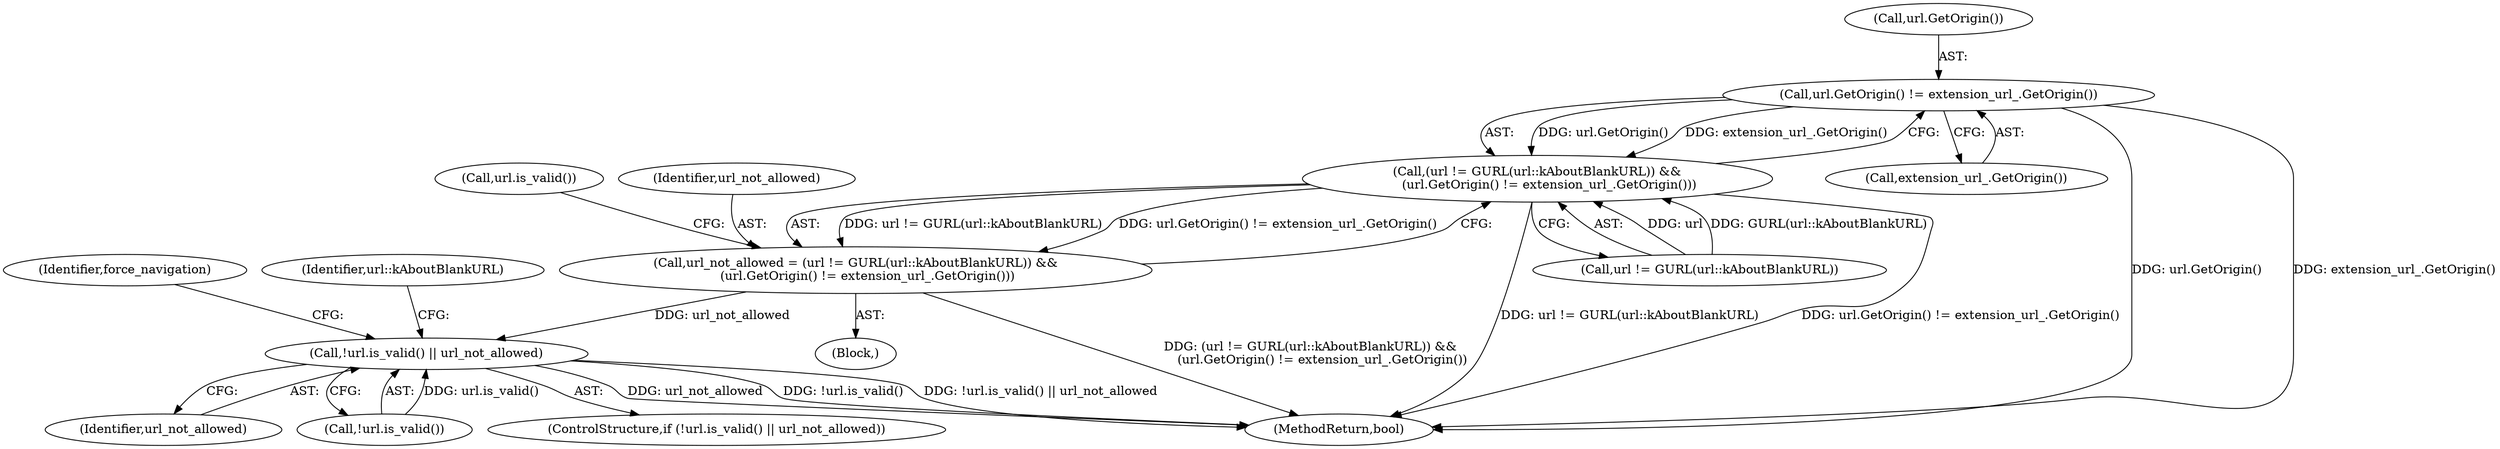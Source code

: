 digraph "1_Chrome_5c437bcc7a51edbef45242c5173cf7871fde2866_2@del" {
"1000118" [label="(Call,url.GetOrigin() != extension_url_.GetOrigin())"];
"1000113" [label="(Call,(url != GURL(url::kAboutBlankURL)) &&\n      (url.GetOrigin() != extension_url_.GetOrigin()))"];
"1000111" [label="(Call,url_not_allowed = (url != GURL(url::kAboutBlankURL)) &&\n      (url.GetOrigin() != extension_url_.GetOrigin()))"];
"1000122" [label="(Call,!url.is_valid() || url_not_allowed)"];
"1000114" [label="(Call,url != GURL(url::kAboutBlankURL))"];
"1000122" [label="(Call,!url.is_valid() || url_not_allowed)"];
"1000120" [label="(Call,extension_url_.GetOrigin())"];
"1000113" [label="(Call,(url != GURL(url::kAboutBlankURL)) &&\n      (url.GetOrigin() != extension_url_.GetOrigin()))"];
"1000104" [label="(Block,)"];
"1000125" [label="(Identifier,url_not_allowed)"];
"1000124" [label="(Call,url.is_valid())"];
"1000119" [label="(Call,url.GetOrigin())"];
"1000112" [label="(Identifier,url_not_allowed)"];
"1000118" [label="(Call,url.GetOrigin() != extension_url_.GetOrigin())"];
"1000153" [label="(MethodReturn,bool)"];
"1000133" [label="(Identifier,force_navigation)"];
"1000123" [label="(Call,!url.is_valid())"];
"1000128" [label="(Identifier,url::kAboutBlankURL)"];
"1000121" [label="(ControlStructure,if (!url.is_valid() || url_not_allowed))"];
"1000111" [label="(Call,url_not_allowed = (url != GURL(url::kAboutBlankURL)) &&\n      (url.GetOrigin() != extension_url_.GetOrigin()))"];
"1000118" -> "1000113"  [label="AST: "];
"1000118" -> "1000120"  [label="CFG: "];
"1000119" -> "1000118"  [label="AST: "];
"1000120" -> "1000118"  [label="AST: "];
"1000113" -> "1000118"  [label="CFG: "];
"1000118" -> "1000153"  [label="DDG: url.GetOrigin()"];
"1000118" -> "1000153"  [label="DDG: extension_url_.GetOrigin()"];
"1000118" -> "1000113"  [label="DDG: url.GetOrigin()"];
"1000118" -> "1000113"  [label="DDG: extension_url_.GetOrigin()"];
"1000113" -> "1000111"  [label="AST: "];
"1000113" -> "1000114"  [label="CFG: "];
"1000114" -> "1000113"  [label="AST: "];
"1000111" -> "1000113"  [label="CFG: "];
"1000113" -> "1000153"  [label="DDG: url != GURL(url::kAboutBlankURL)"];
"1000113" -> "1000153"  [label="DDG: url.GetOrigin() != extension_url_.GetOrigin()"];
"1000113" -> "1000111"  [label="DDG: url != GURL(url::kAboutBlankURL)"];
"1000113" -> "1000111"  [label="DDG: url.GetOrigin() != extension_url_.GetOrigin()"];
"1000114" -> "1000113"  [label="DDG: url"];
"1000114" -> "1000113"  [label="DDG: GURL(url::kAboutBlankURL)"];
"1000111" -> "1000104"  [label="AST: "];
"1000112" -> "1000111"  [label="AST: "];
"1000124" -> "1000111"  [label="CFG: "];
"1000111" -> "1000153"  [label="DDG: (url != GURL(url::kAboutBlankURL)) &&\n      (url.GetOrigin() != extension_url_.GetOrigin())"];
"1000111" -> "1000122"  [label="DDG: url_not_allowed"];
"1000122" -> "1000121"  [label="AST: "];
"1000122" -> "1000123"  [label="CFG: "];
"1000122" -> "1000125"  [label="CFG: "];
"1000123" -> "1000122"  [label="AST: "];
"1000125" -> "1000122"  [label="AST: "];
"1000128" -> "1000122"  [label="CFG: "];
"1000133" -> "1000122"  [label="CFG: "];
"1000122" -> "1000153"  [label="DDG: url_not_allowed"];
"1000122" -> "1000153"  [label="DDG: !url.is_valid()"];
"1000122" -> "1000153"  [label="DDG: !url.is_valid() || url_not_allowed"];
"1000123" -> "1000122"  [label="DDG: url.is_valid()"];
}
